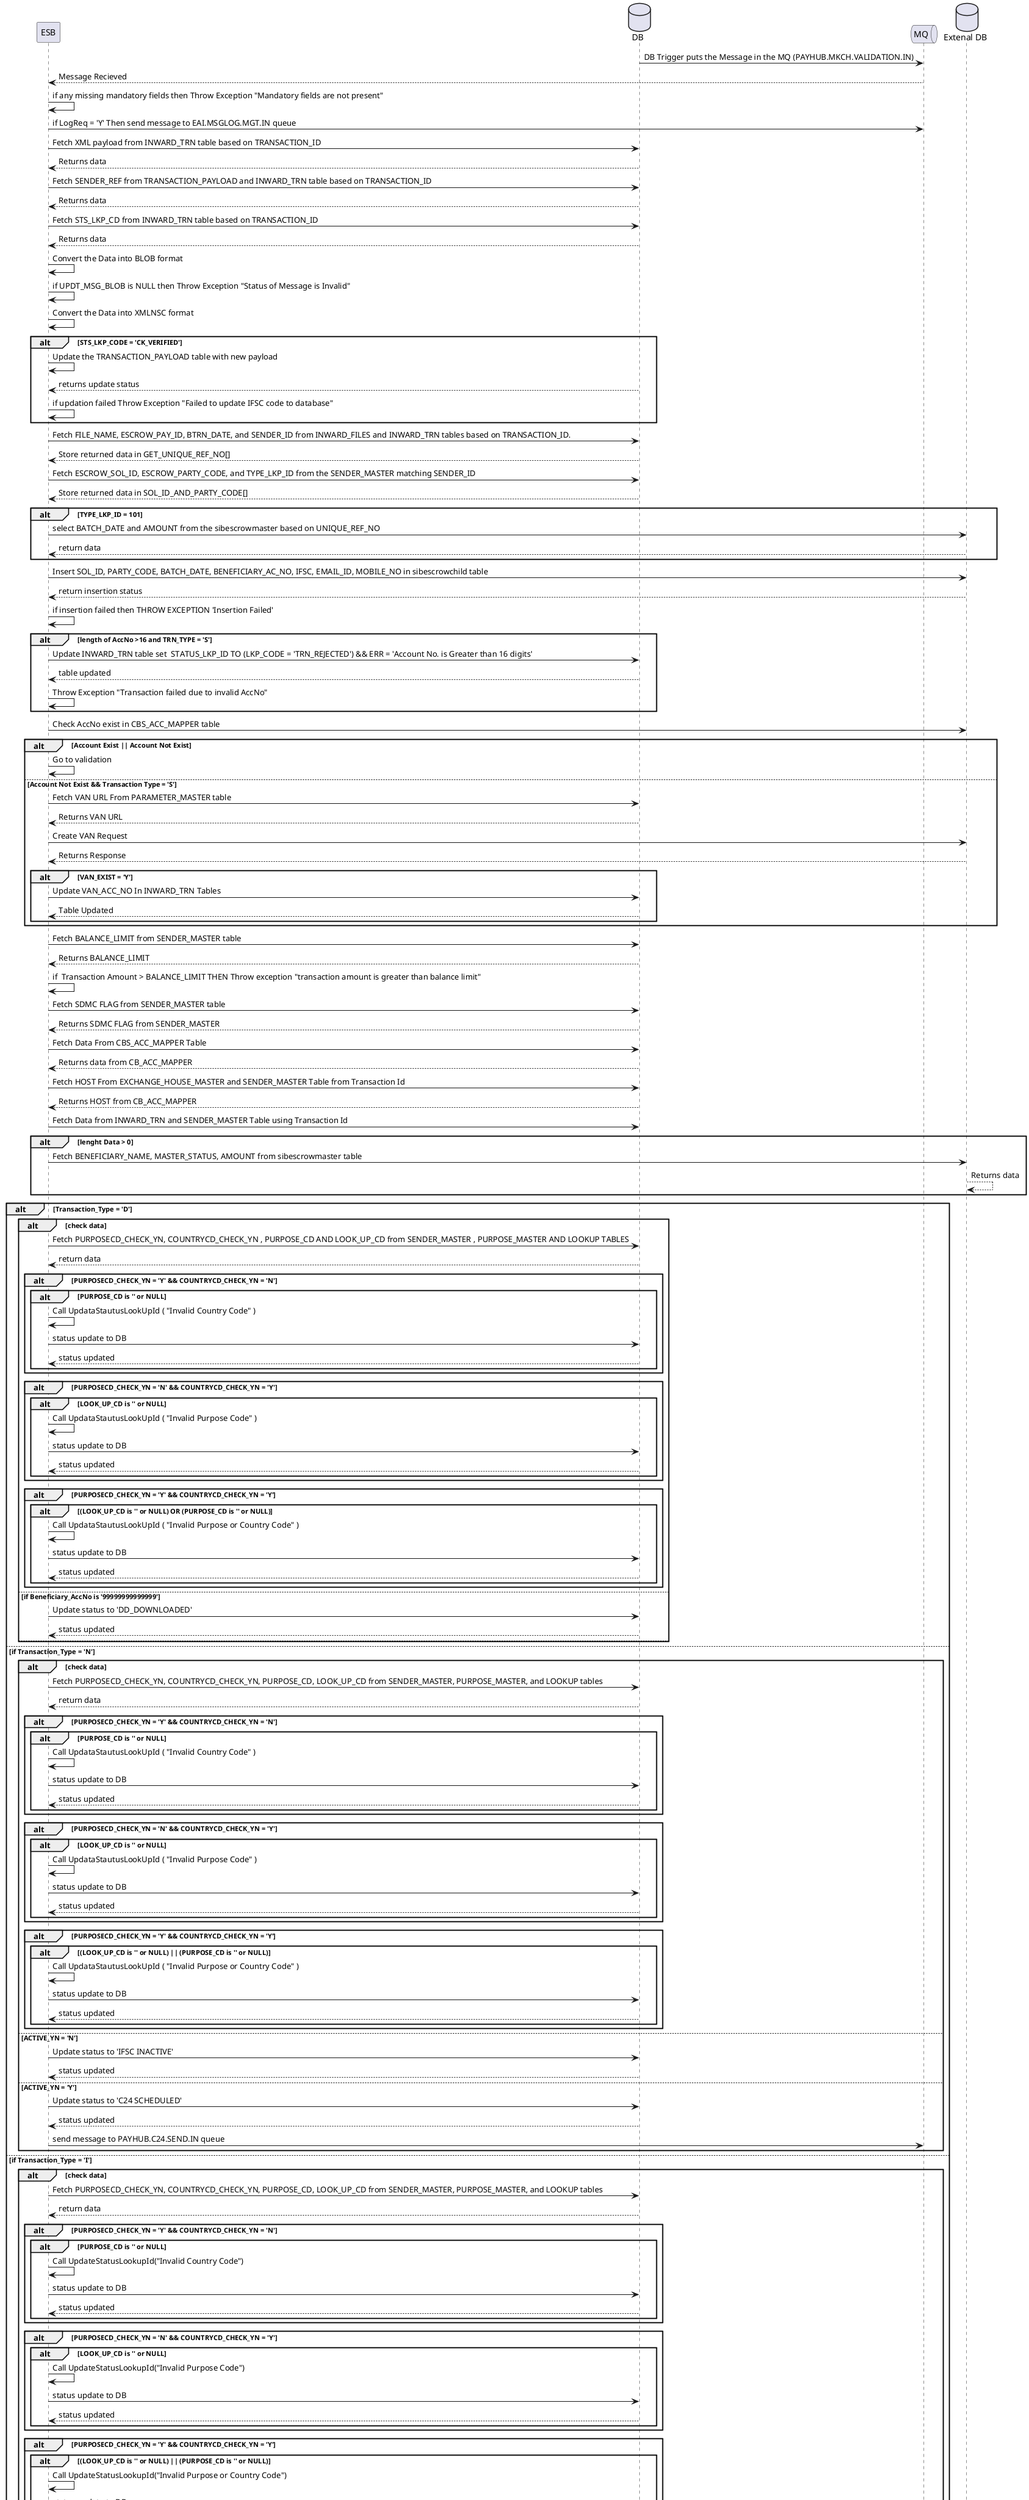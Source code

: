 @startuml VALIDATION

participant ESB
Database "DB" as DB
Queue "MQ" as MQ
Database "Extenal DB" as FN

DB -> MQ : DB Trigger puts the Message in the MQ (PAYHUB.MKCH.VALIDATION.IN)
MQ --> ESB : Message Recieved

ESB -> ESB : if any missing mandatory fields then Throw Exception "Mandatory fields are not present"

ESB -> MQ: if LogReq = 'Y' Then send message to EAI.MSGLOG.MGT.IN queue

ESB -> DB : Fetch XML payload from INWARD_TRN table based on TRANSACTION_ID
DB --> ESB : Returns data

ESB -> DB : Fetch SENDER_REF from TRANSACTION_PAYLOAD and INWARD_TRN table based on TRANSACTION_ID
DB --> ESB : Returns data

ESB -> DB : Fetch STS_LKP_CD from INWARD_TRN table based on TRANSACTION_ID
DB --> ESB : Returns data

ESB -> ESB : Convert the Data into BLOB format

ESB -> ESB : if UPDT_MSG_BLOB is NULL then Throw Exception "Status of Message is Invalid"

ESB -> ESB : Convert the Data into XMLNSC format

alt STS_LKP_CODE = 'CK_VERIFIED'
    ESB -> ESB : Update the TRANSACTION_PAYLOAD table with new payload
    DB --> ESB : returns update status
    ESB -> ESB :if updation failed Throw Exception "Failed to update IFSC code to database"
end

' child&mastertableupdate
ESB -> DB : Fetch FILE_NAME, ESCROW_PAY_ID, BTRN_DATE, and SENDER_ID from INWARD_FILES and INWARD_TRN tables based on TRANSACTION_ID.
DB --> ESB : Store returned data in GET_UNIQUE_REF_NO[]

ESB -> DB : Fetch ESCROW_SOL_ID, ESCROW_PARTY_CODE, and TYPE_LKP_ID from the SENDER_MASTER matching SENDER_ID
DB --> ESB : Store returned data in SOL_ID_AND_PARTY_CODE[]

alt TYPE_LKP_ID = 101
    ESB -> FN : select BATCH_DATE and AMOUNT from the sibescrowmaster based on UNIQUE_REF_NO
    FN --> ESB : return data
end

ESB -> FN : Insert SOL_ID, PARTY_CODE, BATCH_DATE, BENEFICIARY_AC_NO, IFSC, EMAIL_ID, MOBILE_NO in sibescrowchild table
FN --> ESB : return insertion status 
ESB -> ESB : if insertion failed then THROW EXCEPTION 'Insertion Failed'

'ValidateAcc

alt length of AccNo >16 and TRN_TYPE = 'S'
    ESB -> DB : Update INWARD_TRN table set  STATUS_LKP_ID TO (LKP_CODE = 'TRN_REJECTED') && ERR = 'Account No. is Greater than 16 digits'
    DB --> ESB : table updated  
    ESB -> ESB : Throw Exception "Transaction failed due to invalid AccNo"
end

ESB -> FN : Check AccNo exist in CBS_ACC_MAPPER table
    alt Account Exist || Account Not Exist
        ESB -> ESB : Go to validation
    else Account Not Exist && Transaction Type = 'S'
        ESB -> DB : Fetch VAN URL From PARAMETER_MASTER table
        DB --> ESB : Returns VAN URL
        ESB -> FN : Create VAN Request  
        FN --> ESB : Returns Response

        alt VAN_EXIST = 'Y' 
            ESB -> DB : Update VAN_ACC_NO In INWARD_TRN Tables
            DB --> ESB : Table Updated
        end
    end

ESB -> DB : Fetch BALANCE_LIMIT from SENDER_MASTER table
DB --> ESB : Returns BALANCE_LIMIT

ESB -> ESB : if  Transaction Amount > BALANCE_LIMIT THEN Throw exception "transaction amount is greater than balance limit"

ESB -> DB : Fetch SDMC FLAG from SENDER_MASTER table
DB --> ESB : Returns SDMC FLAG from SENDER_MASTER

ESB -> DB : Fetch Data From CBS_ACC_MAPPER Table
DB --> ESB : Returns data from CB_ACC_MAPPER

ESB -> DB : Fetch HOST From EXCHANGE_HOUSE_MASTER and SENDER_MASTER Table from Transaction Id
DB --> ESB : Returns HOST from CB_ACC_MAPPER

ESB -> DB : Fetch Data from INWARD_TRN and SENDER_MASTER Table using Transaction Id
    alt lenght Data > 0
        ESB -> FN : Fetch BENEFICIARY_NAME, MASTER_STATUS, AMOUNT from sibescrowmaster table 
        FN --> FN : Returns data
    end

alt Transaction_Type = 'D'  
    alt check data
    ESB -> DB : Fetch PURPOSECD_CHECK_YN, COUNTRYCD_CHECK_YN , PURPOSE_CD AND LOOK_UP_CD from SENDER_MASTER , PURPOSE_MASTER AND LOOKUP TABLES
    DB -->ESB: return data
    alt PURPOSECD_CHECK_YN = 'Y' && COUNTRYCD_CHECK_YN = 'N'
        alt PURPOSE_CD is '' or NULL
            ESB -> ESB : Call UpdataStautusLookUpId ( "Invalid Country Code" )
            ESB -> DB : status update to DB
            DB --> ESB : status updated
        end
    end
    alt PURPOSECD_CHECK_YN = 'N' && COUNTRYCD_CHECK_YN = 'Y'
        alt LOOK_UP_CD is '' or NULL
            ESB -> ESB : Call UpdataStautusLookUpId ( "Invalid Purpose Code" )
            ESB -> DB : status update to DB
            DB --> ESB : status updated
        end
    end
    alt PURPOSECD_CHECK_YN = 'Y' && COUNTRYCD_CHECK_YN = 'Y'
        alt (LOOK_UP_CD is '' or NULL) OR (PURPOSE_CD is '' or NULL)
            ESB -> ESB : Call UpdataStautusLookUpId ( "Invalid Purpose or Country Code" )
            ESB -> DB : status update to DB
            DB --> ESB : status updated
        end
    end    
    else if Beneficiary_AccNo is '99999999999999'
        ESB -> DB: Update status to 'DD_DOWNLOADED'
        DB --> ESB : status updated
    else
    end

else if Transaction_Type = 'N'
    alt check data
    ESB -> DB: Fetch PURPOSECD_CHECK_YN, COUNTRYCD_CHECK_YN, PURPOSE_CD, LOOK_UP_CD from SENDER_MASTER, PURPOSE_MASTER, and LOOKUP tables
    DB -->ESB: return data
    alt PURPOSECD_CHECK_YN = 'Y' && COUNTRYCD_CHECK_YN = 'N'
        alt PURPOSE_CD is '' or NULL
            ESB -> ESB : Call UpdataStautusLookUpId ( "Invalid Country Code" )
            ESB -> DB : status update to DB
            DB --> ESB : status updated
        end
    end

    alt PURPOSECD_CHECK_YN = 'N' && COUNTRYCD_CHECK_YN = 'Y'
        alt LOOK_UP_CD is '' or NULL
            ESB -> ESB : Call UpdataStautusLookUpId ( "Invalid Purpose Code" )
            ESB -> DB : status update to DB
            DB --> ESB : status updated
        end
    end

    alt PURPOSECD_CHECK_YN = 'Y' && COUNTRYCD_CHECK_YN = 'Y'
        alt (LOOK_UP_CD is '' or NULL) || (PURPOSE_CD is '' or NULL)
            ESB -> ESB : Call UpdataStautusLookUpId ( "Invalid Purpose or Country Code" )
            ESB -> DB : status update to DB
            DB --> ESB : status updated    
        end
    end
    else ACTIVE_YN = 'N'
        ESB -> DB: Update status to 'IFSC INACTIVE'
        DB --> ESB : status updated
    else ACTIVE_YN = 'Y'
        ESB -> DB: Update status to 'C24 SCHEDULED'
        DB --> ESB : status updated
        ESB -> MQ : send message to PAYHUB.C24.SEND.IN queue
    end

else if Transaction_Type = 'I'
    alt  check data
    ESB -> DB: Fetch PURPOSECD_CHECK_YN, COUNTRYCD_CHECK_YN, PURPOSE_CD, LOOK_UP_CD from SENDER_MASTER, PURPOSE_MASTER, and LOOKUP tables
    DB -->ESB: return data
    alt PURPOSECD_CHECK_YN = 'Y' && COUNTRYCD_CHECK_YN = 'N'
        alt PURPOSE_CD is '' or NULL
            ESB -> ESB: Call UpdateStatusLookupId("Invalid Country Code")
            ESB -> DB : status update to DB
            DB --> ESB : status updated
        end
    end

    alt PURPOSECD_CHECK_YN = 'N' && COUNTRYCD_CHECK_YN = 'Y'
        alt LOOK_UP_CD is '' or NULL
            ESB -> ESB: Call UpdateStatusLookupId("Invalid Purpose Code")
            ESB -> DB : status update to DB
            DB --> ESB : status updated
       end
    end

    alt PURPOSECD_CHECK_YN = 'Y' && COUNTRYCD_CHECK_YN = 'Y'
        alt (LOOK_UP_CD is '' or NULL) || (PURPOSE_CD is '' or NULL)
            ESB -> ESB: Call UpdateStatusLookupId("Invalid Purpose or Country Code")
            ESB -> DB : status update to DB
            DB --> ESB : status updated
        end
    end
    else ACTIVE_YN = 'N'
        ESB -> DB: Update status to 'IFSC INACTIVE'
        DB --> ESB : status updated
    else ACTIVE_YN = 'Y'
        ESB -> MQ : send message to PAYHUB.IMPS.GET.RRN.IN queue
        MQ --> ESB : message recieved
    end

else if Transaction_Type = 'R'
    alt check data
    ESB -> DB: Fetch PURPOSECD_CHECK_YN, COUNTRYCD_CHECK_YN, PURPOSE_CD, LOOK_UP_CD from SENDER_MASTER, PURPOSE_MASTER, and LOOKUP tables
    DB -->ESB: return data
    
    DB -->ESB: return data
    DB -->ESB: return data
    alt PURPOSECD_CHECK_YN = 'Y' && COUNTRYCD_CHECK_YN = 'N'
        alt PURPOSE_CD is '' or NULL
            ESB -> ESB: Call UpdateStatusLookupId("Invalid Country Code")
            ESB -> DB : status update to DB
            DB --> ESB : status updated
        end
    end

    alt PURPOSECD_CHECK_YN = 'N' && COUNTRYCD_CHECK_YN = 'Y'
        alt LOOK_UP_CD is '' or NULL
            ESB -> ESB: Call UpdateStatusLookupId("Invalid Purpose Code")
            ESB -> DB : status update to DB
            DB --> ESB : status updated
       end
    end

    alt PURPOSECD_CHECK_YN = 'Y' && COUNTRYCD_CHECK_YN = 'Y'
        alt (LOOK_UP_CD is '' or NULL) || (PURPOSE_CD is '' or NULL)
            ESB -> ESB: Call UpdateStatusLookupId("Invalid Purpose or Country Code") 
            ESB -> DB : status update to DB
            DB --> ESB : status updated
        end
    end
    else ACTIVE_YN = 'N'
        ESB -> DB: Update status to 'IFSC INACTIVE'
        DB --> ESB : status updated
    else ACTIVE_YN = 'Y'
        ESB -> DB: Update status to 'RTGS_SCHEDULED'
        DB --> ESB : status updated
    end

else if Transaction_Type = 'S'
    ESB -> DB: Fetch PURPOSECD_CHECK_YN, COUNTRYCD_CHECK_YN, PURPOSE_CD, LOOK_UP_CD from SENDER_MASTER, PURPOSE_MASTER, and LOOKUP tables
    
    alt PURPOSECD_CHECK_YN = 'Y' && COUNTRYCD_CHECK_YN = 'N'
        alt PURPOSE_CD is '' or NULL
            ESB -> ESB: Route to 'SEND_TO_MKCH'
            ESB -> ESB: Call UpdateStatusLookupId("Invalid Country Code")
        end
    end

    alt PURPOSECD_CHECK_YN = 'N' && COUNTRYCD_CHECK_YN = 'Y'
        alt LOOK_UP_CD is '' or NULL
            ESB -> ESB: Route to 'SEND_TO_MKCH'
            ESB -> ESB: Call UpdateStatusLookupId("Invalid Purpose Code")
       end
    end

    alt PURPOSECD_CHECK_YN = 'Y' && COUNTRYCD_CHECK_YN = 'Y'
        alt (LOOK_UP_CD is '' or NULL) || (PURPOSE_CD is '' or NULL)
            ESB -> ESB: Route to 'SEND_TO_MKCH'
            ESB -> ESB: Call UpdateStatusLookupId("Invalid Purpose or Country Code") 
        end
    end
    alt ACTIVE_YN = 'N'
        ESB -> DB: Update status to 'IFSC INACTIVE'
        DB --> ESB : status updated
    else ACTIVE_YN = 'Y'
        'have to write some code here 

        ESB -> DB: CALL IsAccountCodeValid()
        DB --> ESB: IS_ACCOUNT_CODE_VALID

        alt IS_ACCOUNT_CODE_VALID == 'Y'
            ESB -> DB: CALL IS_RULE_VALID()
            DB --> ESB: return IS_FIRRULE_VALID
            alt IS_FIRRULE_VALID == 'Y'
                ESB -> DB: SELECT SCH_TYPE FROM CBS_ACC_MAPPER based on FINACLE_ACC_NO
                DB --> ESB : return  SCH_TYPE
                alt HOST = 'CORP' and SCH_TYPE == 'LAA' and OutputLocalEnvironment.Variables.SDMC[1].SDMC_FLAG == 'N'
                    ESB -> ESB: call UpdateStatusLookupId()
                    ESB -> DB : updated status to 'LOAN_TXN_SCHEDULE'
                    DB --> ESB : status updated

                else
                    ESB -> ESB: call UpdateStatusLookupId()
                    ESB -> DB: Update status to 'C24_SCHEDULED'
                    DB --> ESB : status updated
                end
            else
                ESB -> ESB: call UpdateStatusLookupId()
                ESB -> DB: Update status to 'MK_UNREAD'
                DB --> ESB : status updated
            end
        else
            ESB -> ESB: UpdateStatusLookupId('Invalid Account Number/Name')
            ESB -> DB: Update status to 'TRAN_FAILURE'
            DB --> ESB : status updated
        end
    end
end

@enduml

